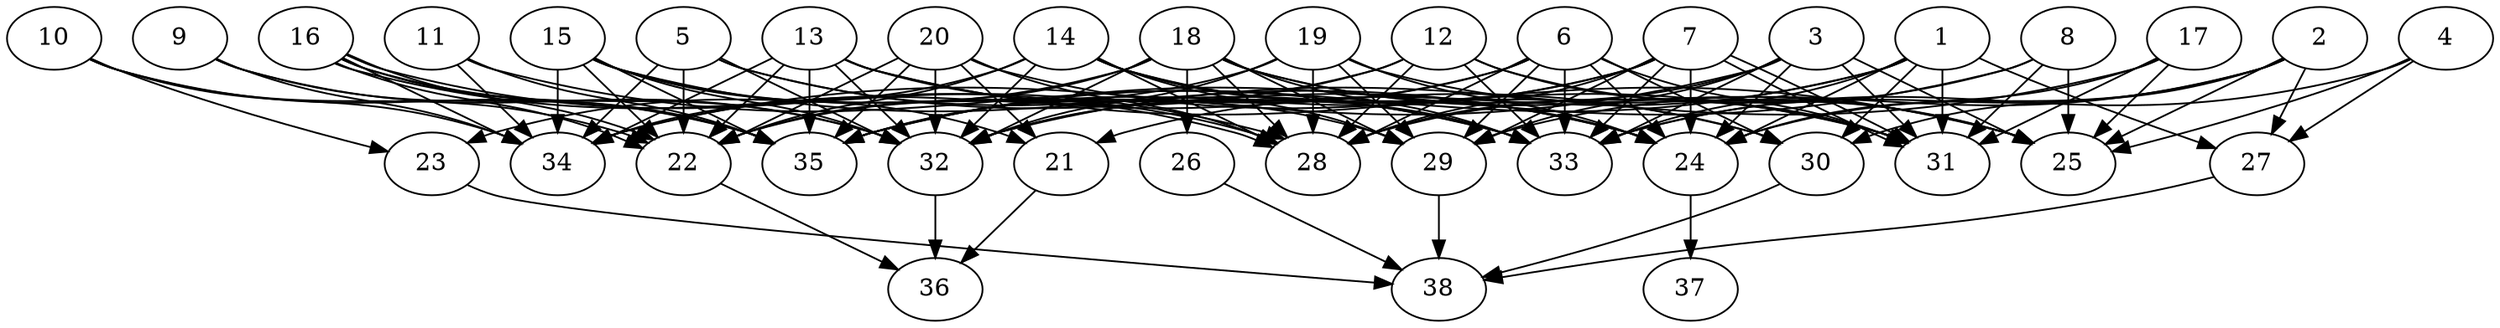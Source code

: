 // DAG (tier=3-complex, mode=data, n=38, ccr=0.518, fat=0.785, density=0.602, regular=0.312, jump=0.290, mindata=4194304, maxdata=33554432)
// DAG automatically generated by daggen at Sun Aug 24 16:33:35 2025
// /home/ermia/Project/Environments/daggen/bin/daggen --dot --ccr 0.518 --fat 0.785 --regular 0.312 --density 0.602 --jump 0.290 --mindata 4194304 --maxdata 33554432 -n 38 
digraph G {
  1 [size="1308728015704614912", alpha="0.16", expect_size="654364007852307456"]
  1 -> 21 [size ="2422881858355200"]
  1 -> 24 [size ="2422881858355200"]
  1 -> 27 [size ="2422881858355200"]
  1 -> 30 [size ="2422881858355200"]
  1 -> 31 [size ="2422881858355200"]
  1 -> 33 [size ="2422881858355200"]
  1 -> 35 [size ="2422881858355200"]
  2 [size="11394270388813824000000", alpha="0.03", expect_size="5697135194406912000000"]
  2 -> 24 [size ="4050864046080000"]
  2 -> 25 [size ="4050864046080000"]
  2 -> 27 [size ="4050864046080000"]
  2 -> 29 [size ="4050864046080000"]
  2 -> 30 [size ="4050864046080000"]
  2 -> 33 [size ="4050864046080000"]
  3 [size="10271128853934404", alpha="0.12", expect_size="5135564426967202"]
  3 -> 24 [size ="210638961901568"]
  3 -> 25 [size ="210638961901568"]
  3 -> 28 [size ="210638961901568"]
  3 -> 29 [size ="210638961901568"]
  3 -> 31 [size ="210638961901568"]
  3 -> 33 [size ="210638961901568"]
  3 -> 34 [size ="210638961901568"]
  4 [size="1886678099141393907712", alpha="0.11", expect_size="943339049570696953856"]
  4 -> 25 [size ="1221486090125312"]
  4 -> 27 [size ="1221486090125312"]
  4 -> 33 [size ="1221486090125312"]
  5 [size="6577663679781250", alpha="0.16", expect_size="3288831839890625"]
  5 -> 22 [size ="411041792000000"]
  5 -> 24 [size ="411041792000000"]
  5 -> 32 [size ="411041792000000"]
  5 -> 33 [size ="411041792000000"]
  5 -> 34 [size ="411041792000000"]
  6 [size="2852298645334496768", alpha="0.00", expect_size="1426149322667248384"]
  6 -> 24 [size ="1134617113395200"]
  6 -> 28 [size ="1134617113395200"]
  6 -> 29 [size ="1134617113395200"]
  6 -> 30 [size ="1134617113395200"]
  6 -> 31 [size ="1134617113395200"]
  6 -> 32 [size ="1134617113395200"]
  6 -> 33 [size ="1134617113395200"]
  6 -> 35 [size ="1134617113395200"]
  7 [size="93783353619316528", alpha="0.03", expect_size="46891676809658264"]
  7 -> 24 [size ="3169842907578368"]
  7 -> 28 [size ="3169842907578368"]
  7 -> 29 [size ="3169842907578368"]
  7 -> 31 [size ="3169842907578368"]
  7 -> 31 [size ="3169842907578368"]
  7 -> 32 [size ="3169842907578368"]
  7 -> 33 [size ="3169842907578368"]
  7 -> 35 [size ="3169842907578368"]
  8 [size="297358984624606400", alpha="0.09", expect_size="148679492312303200"]
  8 -> 25 [size ="173131213832192"]
  8 -> 28 [size ="173131213832192"]
  8 -> 31 [size ="173131213832192"]
  8 -> 35 [size ="173131213832192"]
  9 [size="220417868799442944", alpha="0.05", expect_size="110208934399721472"]
  9 -> 32 [size ="3879077022793728"]
  9 -> 34 [size ="3879077022793728"]
  9 -> 35 [size ="3879077022793728"]
  10 [size="184238793995590976", alpha="0.18", expect_size="92119396997795488"]
  10 -> 22 [size ="7109905378967552"]
  10 -> 23 [size ="7109905378967552"]
  10 -> 34 [size ="7109905378967552"]
  10 -> 35 [size ="7109905378967552"]
  11 [size="175254980469456896000", alpha="0.07", expect_size="87627490234728448000"]
  11 -> 33 [size ="250536053964800"]
  11 -> 34 [size ="250536053964800"]
  11 -> 35 [size ="250536053964800"]
  12 [size="51575704141110416", alpha="0.10", expect_size="25787852070555208"]
  12 -> 25 [size ="1903071856689152"]
  12 -> 28 [size ="1903071856689152"]
  12 -> 31 [size ="1903071856689152"]
  12 -> 33 [size ="1903071856689152"]
  12 -> 34 [size ="1903071856689152"]
  12 -> 35 [size ="1903071856689152"]
  13 [size="52561559525607464", alpha="0.15", expect_size="26280779762803732"]
  13 -> 22 [size ="2709761380319232"]
  13 -> 25 [size ="2709761380319232"]
  13 -> 29 [size ="2709761380319232"]
  13 -> 30 [size ="2709761380319232"]
  13 -> 32 [size ="2709761380319232"]
  13 -> 34 [size ="2709761380319232"]
  13 -> 35 [size ="2709761380319232"]
  14 [size="333026277691581184", alpha="0.11", expect_size="166513138845790592"]
  14 -> 22 [size ="173055003328512"]
  14 -> 24 [size ="173055003328512"]
  14 -> 28 [size ="173055003328512"]
  14 -> 29 [size ="173055003328512"]
  14 -> 30 [size ="173055003328512"]
  14 -> 32 [size ="173055003328512"]
  14 -> 33 [size ="173055003328512"]
  14 -> 34 [size ="173055003328512"]
  15 [size="106020462232183242752", alpha="0.01", expect_size="53010231116091621376"]
  15 -> 21 [size ="179204859625472"]
  15 -> 22 [size ="179204859625472"]
  15 -> 24 [size ="179204859625472"]
  15 -> 28 [size ="179204859625472"]
  15 -> 32 [size ="179204859625472"]
  15 -> 34 [size ="179204859625472"]
  15 -> 35 [size ="179204859625472"]
  16 [size="4877076203544556601344", alpha="0.01", expect_size="2438538101772278300672"]
  16 -> 22 [size ="2300716009914368"]
  16 -> 22 [size ="2300716009914368"]
  16 -> 28 [size ="2300716009914368"]
  16 -> 28 [size ="2300716009914368"]
  16 -> 32 [size ="2300716009914368"]
  16 -> 34 [size ="2300716009914368"]
  16 -> 35 [size ="2300716009914368"]
  17 [size="6273549782408436383744", alpha="0.07", expect_size="3136774891204218191872"]
  17 -> 24 [size ="2721231895789568"]
  17 -> 25 [size ="2721231895789568"]
  17 -> 31 [size ="2721231895789568"]
  17 -> 32 [size ="2721231895789568"]
  18 [size="824043870865981440", alpha="0.03", expect_size="412021935432990720"]
  18 -> 22 [size ="396954307657728"]
  18 -> 23 [size ="396954307657728"]
  18 -> 25 [size ="396954307657728"]
  18 -> 26 [size ="396954307657728"]
  18 -> 28 [size ="396954307657728"]
  18 -> 29 [size ="396954307657728"]
  18 -> 31 [size ="396954307657728"]
  18 -> 32 [size ="396954307657728"]
  18 -> 33 [size ="396954307657728"]
  19 [size="1901256056123275870208", alpha="0.13", expect_size="950628028061637935104"]
  19 -> 22 [size ="1227770122207232"]
  19 -> 24 [size ="1227770122207232"]
  19 -> 25 [size ="1227770122207232"]
  19 -> 28 [size ="1227770122207232"]
  19 -> 29 [size ="1227770122207232"]
  19 -> 32 [size ="1227770122207232"]
  20 [size="9414321249177936", alpha="0.11", expect_size="4707160624588968"]
  20 -> 21 [size ="360112069804032"]
  20 -> 22 [size ="360112069804032"]
  20 -> 28 [size ="360112069804032"]
  20 -> 31 [size ="360112069804032"]
  20 -> 32 [size ="360112069804032"]
  20 -> 35 [size ="360112069804032"]
  21 [size="7623598569949233152000", alpha="0.11", expect_size="3811799284974616576000"]
  21 -> 36 [size ="3098822259507200"]
  22 [size="194886634304870464", alpha="0.02", expect_size="97443317152435232"]
  22 -> 36 [size ="359013665472512"]
  23 [size="21327953170541920256", alpha="0.08", expect_size="10663976585270960128"]
  23 -> 38 [size ="8329410608365568"]
  24 [size="4043203105542458368", alpha="0.17", expect_size="2021601552771229184"]
  24 -> 37 [size ="1937339026767872"]
  25 [size="4375818951880981086208", alpha="0.10", expect_size="2187909475940490543104"]
  26 [size="66427040013071016", alpha="0.13", expect_size="33213520006535508"]
  26 -> 38 [size ="1866356697858048"]
  27 [size="15046468489647192", alpha="0.06", expect_size="7523234244823596"]
  27 -> 38 [size ="996467653214208"]
  28 [size="3969217501574989312", alpha="0.20", expect_size="1984608750787494656"]
  29 [size="7583265784945881088", alpha="0.00", expect_size="3791632892472940544"]
  29 -> 38 [size ="7729481724723200"]
  30 [size="2466247426906507776", alpha="0.05", expect_size="1233123713453253888"]
  30 -> 38 [size ="1232849634066432"]
  31 [size="3802119318271648858112", alpha="0.16", expect_size="1901059659135824429056"]
  32 [size="4066136007903347712", alpha="0.06", expect_size="2033068003951673856"]
  32 -> 36 [size ="7208911555788800"]
  33 [size="18959322307085991936000", alpha="0.03", expect_size="9479661153542995968000"]
  34 [size="2944957381831888384", alpha="0.12", expect_size="1472478690915944192"]
  35 [size="9885793692781794820096", alpha="0.01", expect_size="4942896846390897410048"]
  36 [size="9587447318800985227264", alpha="0.10", expect_size="4793723659400492613632"]
  37 [size="364968743934904320", alpha="0.06", expect_size="182484371967452160"]
  38 [size="658946340096372113408", alpha="0.11", expect_size="329473170048186056704"]
}